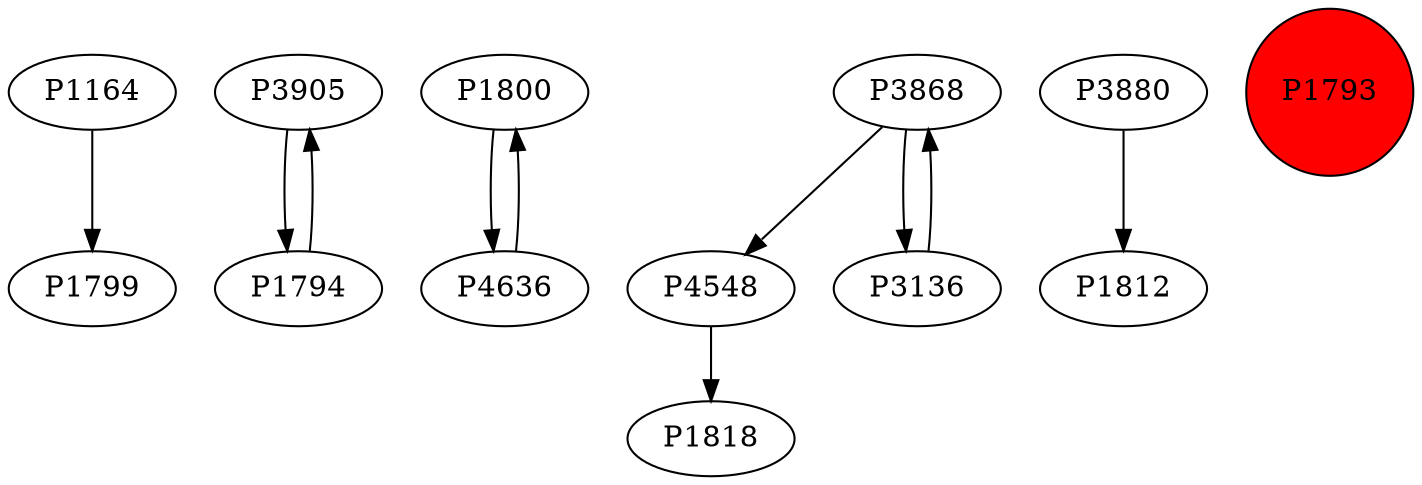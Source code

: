 digraph {
	P1164 -> P1799
	P3905 -> P1794
	P1800 -> P4636
	P4636 -> P1800
	P3868 -> P4548
	P3880 -> P1812
	P1794 -> P3905
	P4548 -> P1818
	P3136 -> P3868
	P3868 -> P3136
	P1793 [shape=circle]
	P1793 [style=filled]
	P1793 [fillcolor=red]
}
